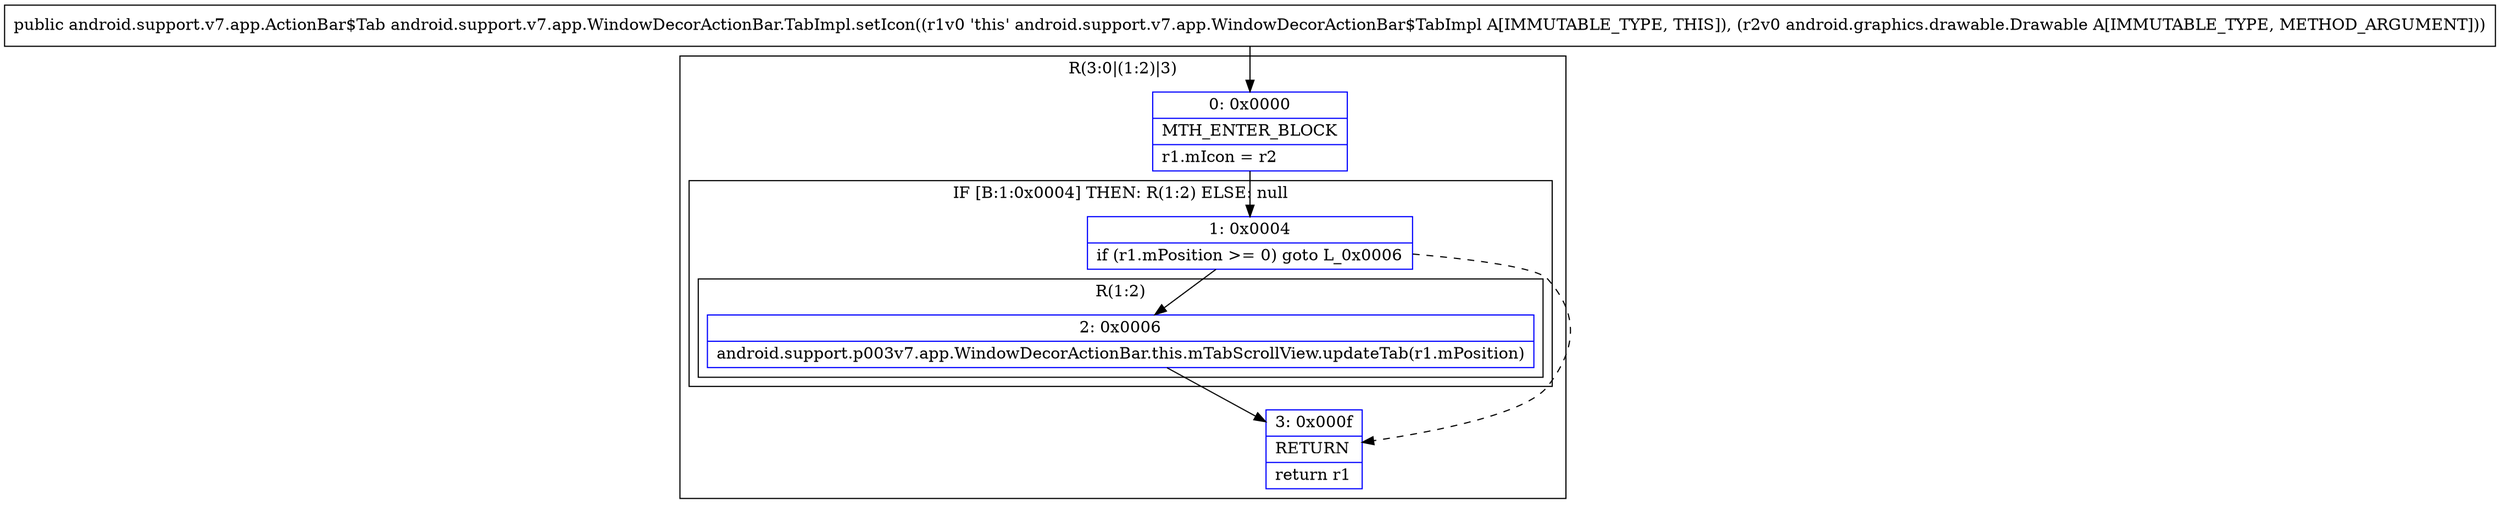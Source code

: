 digraph "CFG forandroid.support.v7.app.WindowDecorActionBar.TabImpl.setIcon(Landroid\/graphics\/drawable\/Drawable;)Landroid\/support\/v7\/app\/ActionBar$Tab;" {
subgraph cluster_Region_800641812 {
label = "R(3:0|(1:2)|3)";
node [shape=record,color=blue];
Node_0 [shape=record,label="{0\:\ 0x0000|MTH_ENTER_BLOCK\l|r1.mIcon = r2\l}"];
subgraph cluster_IfRegion_1446753524 {
label = "IF [B:1:0x0004] THEN: R(1:2) ELSE: null";
node [shape=record,color=blue];
Node_1 [shape=record,label="{1\:\ 0x0004|if (r1.mPosition \>= 0) goto L_0x0006\l}"];
subgraph cluster_Region_990304852 {
label = "R(1:2)";
node [shape=record,color=blue];
Node_2 [shape=record,label="{2\:\ 0x0006|android.support.p003v7.app.WindowDecorActionBar.this.mTabScrollView.updateTab(r1.mPosition)\l}"];
}
}
Node_3 [shape=record,label="{3\:\ 0x000f|RETURN\l|return r1\l}"];
}
MethodNode[shape=record,label="{public android.support.v7.app.ActionBar$Tab android.support.v7.app.WindowDecorActionBar.TabImpl.setIcon((r1v0 'this' android.support.v7.app.WindowDecorActionBar$TabImpl A[IMMUTABLE_TYPE, THIS]), (r2v0 android.graphics.drawable.Drawable A[IMMUTABLE_TYPE, METHOD_ARGUMENT])) }"];
MethodNode -> Node_0;
Node_0 -> Node_1;
Node_1 -> Node_2;
Node_1 -> Node_3[style=dashed];
Node_2 -> Node_3;
}

